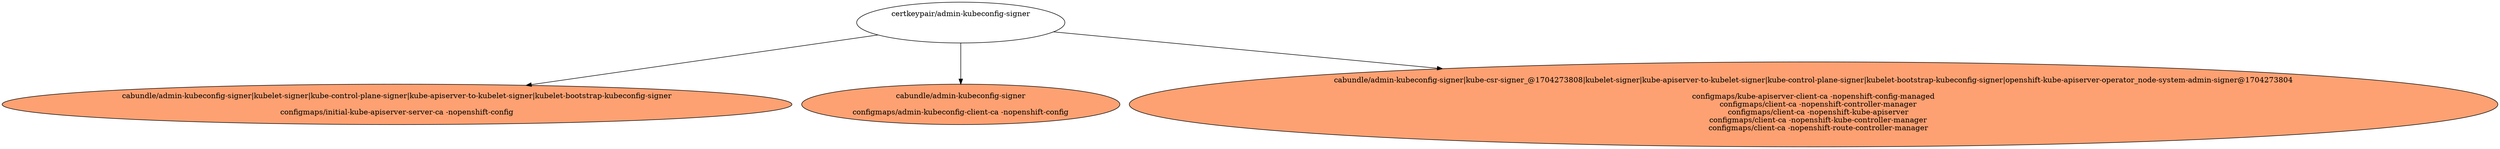 digraph "Local Certificate" {
  // Node definitions.
  11 [
    label="certkeypair/admin-kubeconfig-signer\n\n\n"
    style=filled
    fillcolor=white
  ];
  17 [
    label="cabundle/admin-kubeconfig-signer|kubelet-signer|kube-control-plane-signer|kube-apiserver-to-kubelet-signer|kubelet-bootstrap-kubeconfig-signer\n\nconfigmaps/initial-kube-apiserver-server-ca -nopenshift-config\n"
    style=filled
    fillcolor="#fda172"
  ];
  21 [
    label="cabundle/admin-kubeconfig-signer\n\nconfigmaps/admin-kubeconfig-client-ca -nopenshift-config\n"
    style=filled
    fillcolor="#fda172"
  ];
  23 [
    label="cabundle/admin-kubeconfig-signer|kube-csr-signer_@1704273808|kubelet-signer|kube-apiserver-to-kubelet-signer|kube-control-plane-signer|kubelet-bootstrap-kubeconfig-signer|openshift-kube-apiserver-operator_node-system-admin-signer@1704273804\n\nconfigmaps/kube-apiserver-client-ca -nopenshift-config-managed\n    configmaps/client-ca -nopenshift-controller-manager\n    configmaps/client-ca -nopenshift-kube-apiserver\n    configmaps/client-ca -nopenshift-kube-controller-manager\n    configmaps/client-ca -nopenshift-route-controller-manager\n"
    style=filled
    fillcolor="#fda172"
  ];

  // Edge definitions.
  11 -> 17;
  11 -> 21;
  11 -> 23;
}